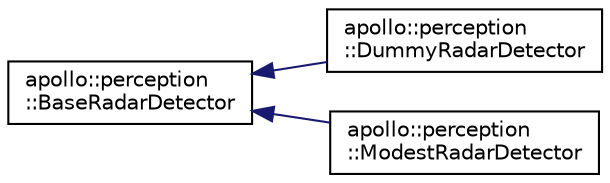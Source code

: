 digraph "Graphical Class Hierarchy"
{
  edge [fontname="Helvetica",fontsize="10",labelfontname="Helvetica",labelfontsize="10"];
  node [fontname="Helvetica",fontsize="10",shape=record];
  rankdir="LR";
  Node1 [label="apollo::perception\l::BaseRadarDetector",height=0.2,width=0.4,color="black", fillcolor="white", style="filled",URL="$classapollo_1_1perception_1_1BaseRadarDetector.html"];
  Node1 -> Node2 [dir="back",color="midnightblue",fontsize="10",style="solid",fontname="Helvetica"];
  Node2 [label="apollo::perception\l::DummyRadarDetector",height=0.2,width=0.4,color="black", fillcolor="white", style="filled",URL="$classapollo_1_1perception_1_1DummyRadarDetector.html"];
  Node1 -> Node3 [dir="back",color="midnightblue",fontsize="10",style="solid",fontname="Helvetica"];
  Node3 [label="apollo::perception\l::ModestRadarDetector",height=0.2,width=0.4,color="black", fillcolor="white", style="filled",URL="$classapollo_1_1perception_1_1ModestRadarDetector.html"];
}
